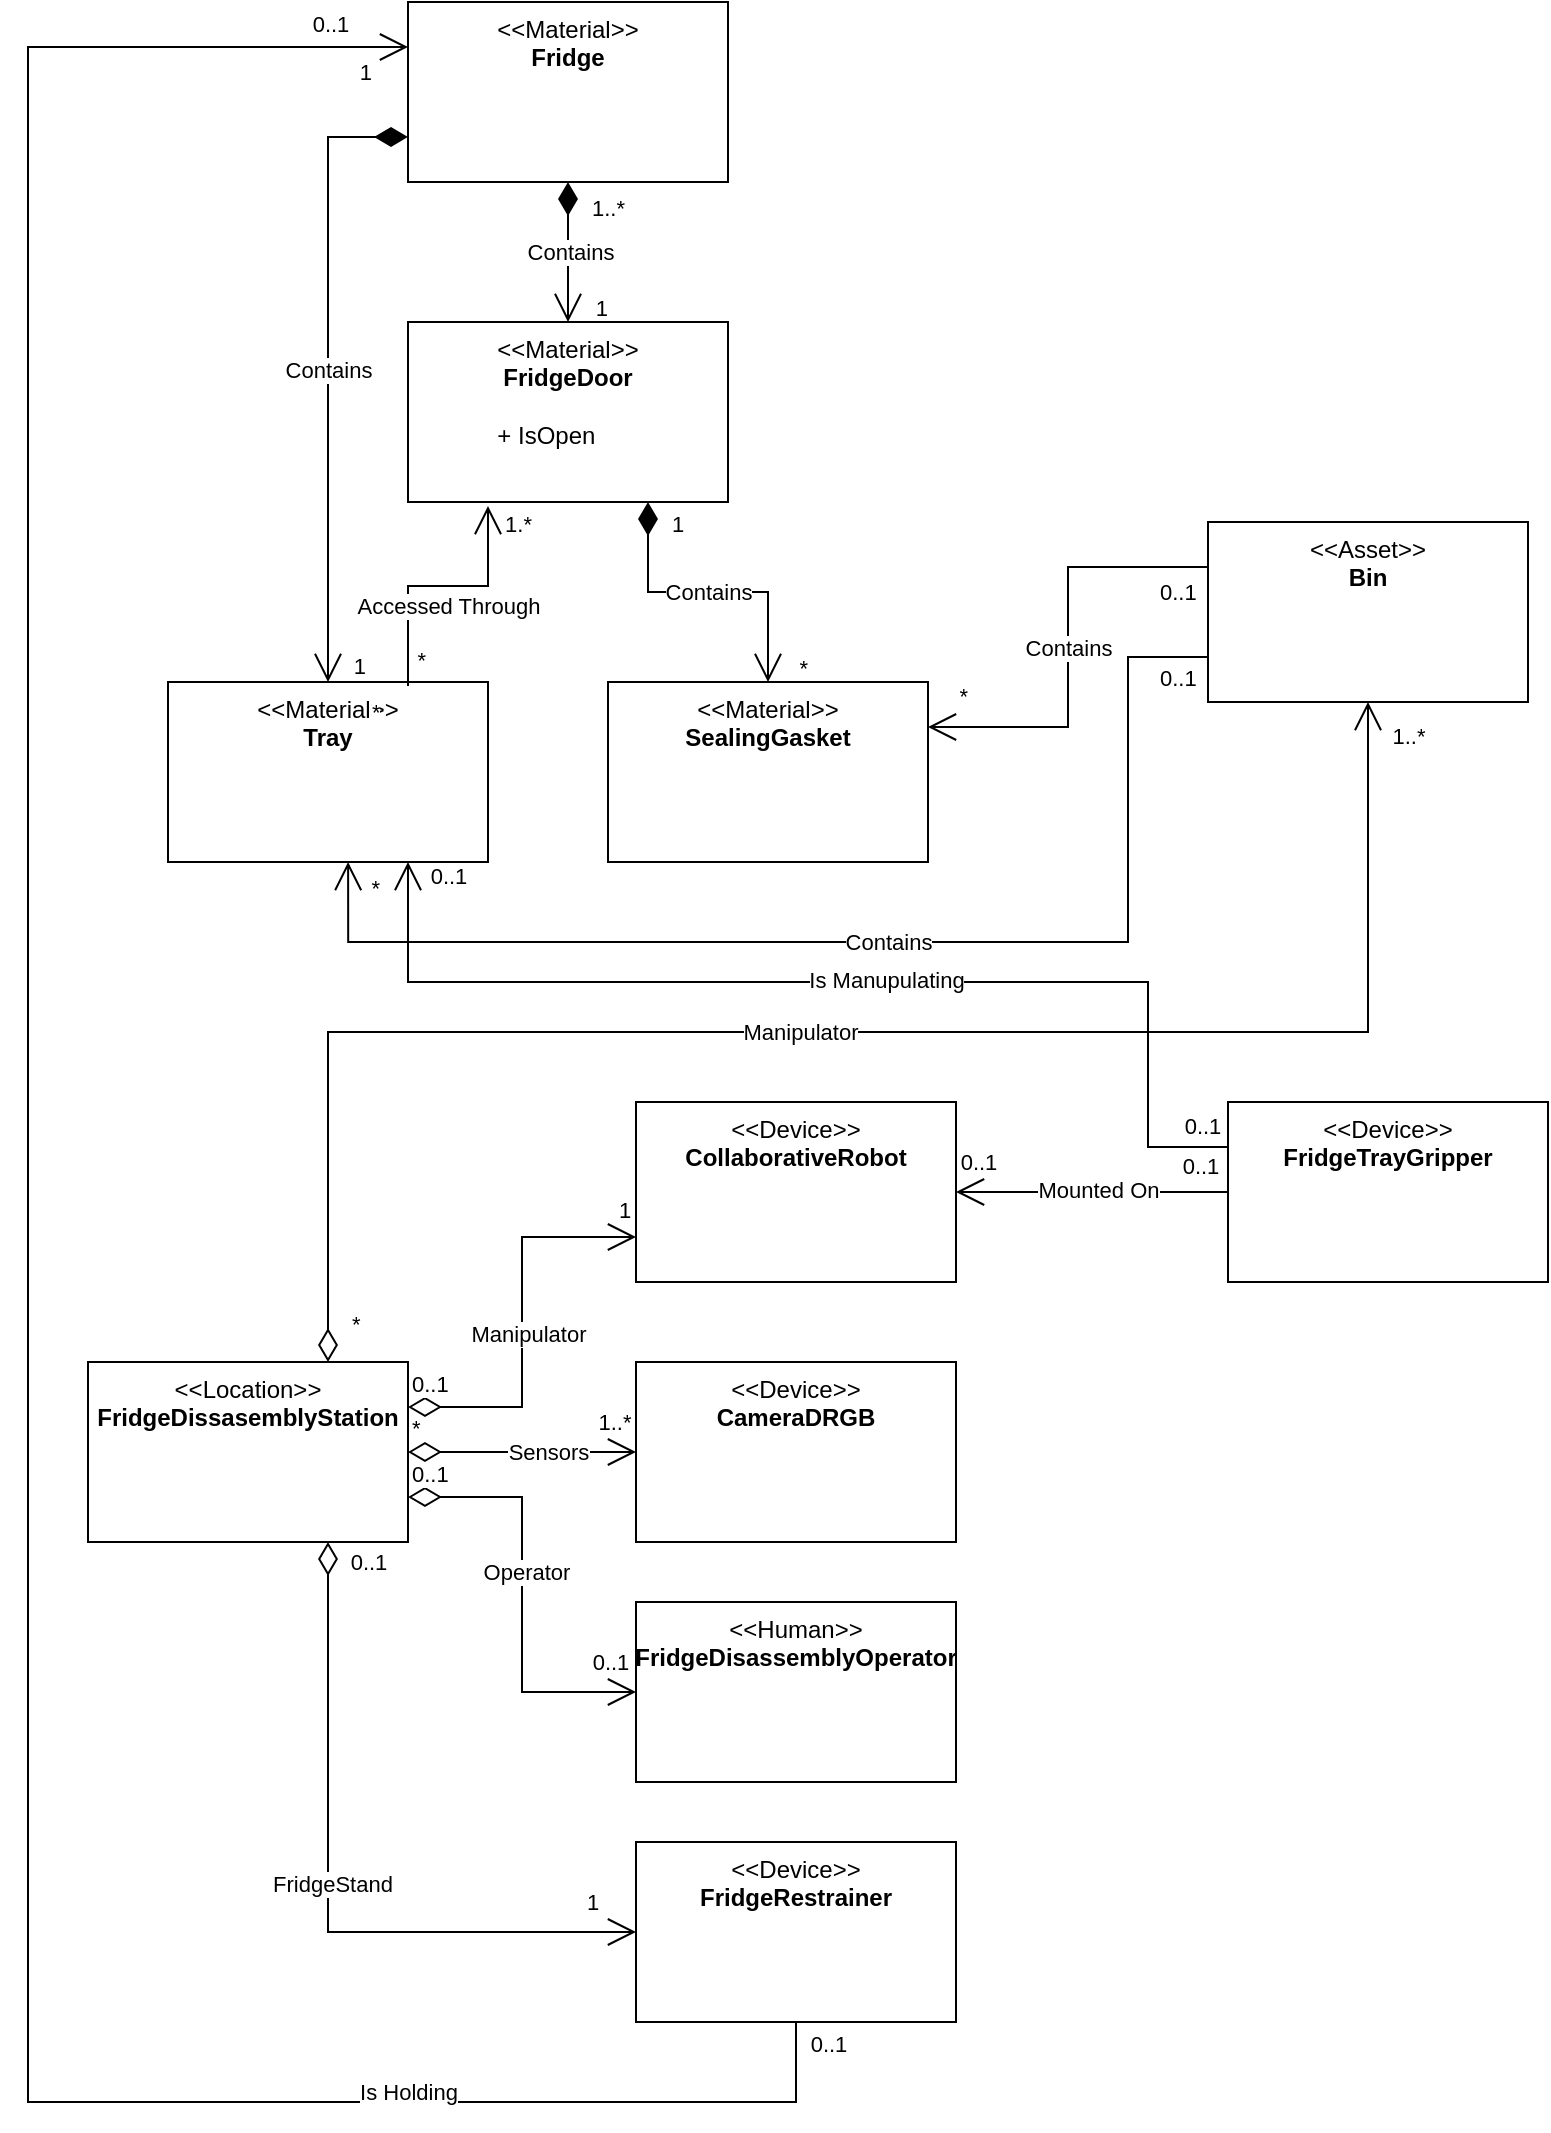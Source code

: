 <mxfile>
    <diagram id="5ndzIFBcv3kogIhG-ttU" name="Page-2">
        <mxGraphModel dx="317" dy="535" grid="1" gridSize="10" guides="1" tooltips="1" connect="1" arrows="1" fold="1" page="1" pageScale="1" pageWidth="827" pageHeight="1169" background="#FFFFFF" math="0" shadow="0">
            <root>
                <mxCell id="0"/>
                <mxCell id="1" parent="0"/>
                <mxCell id="g0vxwZhJh4n-zIle9TFg-7" value="" style="group;fillColor=default;strokeColor=default;rounded=0;fontStyle=1;spacingBottom=0;container=0;" parent="1" vertex="1" connectable="0">
                    <mxGeometry x="320" y="430" width="160" height="90" as="geometry"/>
                </mxCell>
                <mxCell id="g0vxwZhJh4n-zIle9TFg-21" value="0..1" style="endArrow=open;html=1;endSize=12;startArrow=diamondThin;startSize=14;startFill=0;edgeStyle=orthogonalEdgeStyle;align=left;verticalAlign=bottom;rounded=0;exitX=1;exitY=0.25;exitDx=0;exitDy=0;entryX=0;entryY=0.75;entryDx=0;entryDy=0;" parent="1" source="g0vxwZhJh4n-zIle9TFg-19" target="g0vxwZhJh4n-zIle9TFg-11" edge="1">
                    <mxGeometry x="-1" y="3" relative="1" as="geometry">
                        <mxPoint x="240" y="800" as="sourcePoint"/>
                        <mxPoint x="400" y="800" as="targetPoint"/>
                    </mxGeometry>
                </mxCell>
                <mxCell id="g0vxwZhJh4n-zIle9TFg-46" value="Manipulator" style="edgeLabel;html=1;align=center;verticalAlign=middle;resizable=0;points=[];" parent="g0vxwZhJh4n-zIle9TFg-21" vertex="1" connectable="0">
                    <mxGeometry x="-0.058" y="-3" relative="1" as="geometry">
                        <mxPoint as="offset"/>
                    </mxGeometry>
                </mxCell>
                <mxCell id="g0vxwZhJh4n-zIle9TFg-65" value="1" style="edgeLabel;html=1;align=center;verticalAlign=middle;resizable=0;points=[];fontColor=none;" parent="g0vxwZhJh4n-zIle9TFg-21" vertex="1" connectable="0">
                    <mxGeometry x="0.839" y="-2" relative="1" as="geometry">
                        <mxPoint x="10" y="-16" as="offset"/>
                    </mxGeometry>
                </mxCell>
                <mxCell id="g0vxwZhJh4n-zIle9TFg-22" value="*" style="endArrow=open;html=1;endSize=12;startArrow=diamondThin;startSize=14;startFill=0;edgeStyle=orthogonalEdgeStyle;align=left;verticalAlign=bottom;rounded=0;exitX=1;exitY=0.5;exitDx=0;exitDy=0;entryX=0;entryY=0.5;entryDx=0;entryDy=0;" parent="1" source="g0vxwZhJh4n-zIle9TFg-19" target="g0vxwZhJh4n-zIle9TFg-15" edge="1">
                    <mxGeometry x="-1" y="3" relative="1" as="geometry">
                        <mxPoint x="240" y="850" as="sourcePoint"/>
                        <mxPoint x="400" y="850" as="targetPoint"/>
                    </mxGeometry>
                </mxCell>
                <mxCell id="g0vxwZhJh4n-zIle9TFg-47" value="Sensors" style="edgeLabel;html=1;align=center;verticalAlign=middle;resizable=0;points=[];" parent="g0vxwZhJh4n-zIle9TFg-22" vertex="1" connectable="0">
                    <mxGeometry x="0.215" relative="1" as="geometry">
                        <mxPoint as="offset"/>
                    </mxGeometry>
                </mxCell>
                <mxCell id="g0vxwZhJh4n-zIle9TFg-67" value="1..*" style="edgeLabel;html=1;align=center;verticalAlign=middle;resizable=0;points=[];fontColor=none;" parent="g0vxwZhJh4n-zIle9TFg-22" vertex="1" connectable="0">
                    <mxGeometry x="0.808" y="3" relative="1" as="geometry">
                        <mxPoint y="-12" as="offset"/>
                    </mxGeometry>
                </mxCell>
                <mxCell id="g0vxwZhJh4n-zIle9TFg-27" value="0..1" style="endArrow=open;html=1;endSize=12;startArrow=diamondThin;startSize=14;startFill=0;edgeStyle=orthogonalEdgeStyle;align=left;verticalAlign=bottom;rounded=0;exitX=0.75;exitY=1;exitDx=0;exitDy=0;entryX=0;entryY=0.5;entryDx=0;entryDy=0;" parent="1" source="g0vxwZhJh4n-zIle9TFg-19" target="g0vxwZhJh4n-zIle9TFg-24" edge="1">
                    <mxGeometry x="-1" y="3" relative="1" as="geometry">
                        <mxPoint x="230" y="825" as="sourcePoint"/>
                        <mxPoint x="344" y="825" as="targetPoint"/>
                    </mxGeometry>
                </mxCell>
                <mxCell id="g0vxwZhJh4n-zIle9TFg-49" value="FridgeStand" style="edgeLabel;html=1;align=center;verticalAlign=middle;resizable=0;points=[];" parent="g0vxwZhJh4n-zIle9TFg-27" vertex="1" connectable="0">
                    <mxGeometry x="0.114" y="2" relative="1" as="geometry">
                        <mxPoint y="-24" as="offset"/>
                    </mxGeometry>
                </mxCell>
                <mxCell id="g0vxwZhJh4n-zIle9TFg-68" value="1" style="edgeLabel;html=1;align=center;verticalAlign=middle;resizable=0;points=[];fontColor=none;" parent="g0vxwZhJh4n-zIle9TFg-27" vertex="1" connectable="0">
                    <mxGeometry x="0.871" y="2" relative="1" as="geometry">
                        <mxPoint y="-13" as="offset"/>
                    </mxGeometry>
                </mxCell>
                <mxCell id="g0vxwZhJh4n-zIle9TFg-92" value="0..1" style="edgeLabel;html=1;align=center;verticalAlign=middle;resizable=0;points=[];fontColor=none;" parent="g0vxwZhJh4n-zIle9TFg-27" vertex="1" connectable="0">
                    <mxGeometry x="-0.908" y="4" relative="1" as="geometry">
                        <mxPoint x="16" y="-6" as="offset"/>
                    </mxGeometry>
                </mxCell>
                <mxCell id="g0vxwZhJh4n-zIle9TFg-29" value="Contains" style="endArrow=open;html=1;endSize=12;startArrow=diamondThin;startSize=14;startFill=1;edgeStyle=orthogonalEdgeStyle;rounded=0;exitX=0;exitY=0.75;exitDx=0;exitDy=0;entryX=0.5;entryY=0;entryDx=0;entryDy=0;" parent="1" source="g0vxwZhJh4n-zIle9TFg-51" target="g0vxwZhJh4n-zIle9TFg-5" edge="1">
                    <mxGeometry relative="1" as="geometry">
                        <mxPoint x="340" y="540" as="sourcePoint"/>
                        <mxPoint x="500" y="540" as="targetPoint"/>
                    </mxGeometry>
                </mxCell>
                <mxCell id="g0vxwZhJh4n-zIle9TFg-30" value="*" style="edgeLabel;resizable=0;html=1;align=left;verticalAlign=top;" parent="g0vxwZhJh4n-zIle9TFg-29" connectable="0" vertex="1">
                    <mxGeometry x="-1" relative="1" as="geometry">
                        <mxPoint x="10" as="offset"/>
                    </mxGeometry>
                </mxCell>
                <mxCell id="g0vxwZhJh4n-zIle9TFg-31" value="1" style="edgeLabel;resizable=0;html=1;align=right;verticalAlign=top;" parent="g0vxwZhJh4n-zIle9TFg-29" connectable="0" vertex="1">
                    <mxGeometry x="1" relative="1" as="geometry">
                        <mxPoint x="19" y="-21" as="offset"/>
                    </mxGeometry>
                </mxCell>
                <mxCell id="g0vxwZhJh4n-zIle9TFg-33" value="Contains" style="endArrow=open;html=1;endSize=12;startArrow=diamondThin;startSize=14;startFill=1;edgeStyle=orthogonalEdgeStyle;rounded=0;exitX=0.75;exitY=1;exitDx=0;exitDy=0;entryX=0.5;entryY=0;entryDx=0;entryDy=0;" parent="1" source="g0vxwZhJh4n-zIle9TFg-1" target="g0vxwZhJh4n-zIle9TFg-8" edge="1">
                    <mxGeometry relative="1" as="geometry">
                        <mxPoint x="270" y="350" as="sourcePoint"/>
                        <mxPoint x="190" y="440" as="targetPoint"/>
                    </mxGeometry>
                </mxCell>
                <mxCell id="g0vxwZhJh4n-zIle9TFg-34" value="1" style="edgeLabel;resizable=0;html=1;align=left;verticalAlign=top;" parent="g0vxwZhJh4n-zIle9TFg-33" connectable="0" vertex="1">
                    <mxGeometry x="-1" relative="1" as="geometry">
                        <mxPoint x="10" y="-2" as="offset"/>
                    </mxGeometry>
                </mxCell>
                <mxCell id="g0vxwZhJh4n-zIle9TFg-35" value="*" style="edgeLabel;resizable=0;html=1;align=right;verticalAlign=top;" parent="g0vxwZhJh4n-zIle9TFg-33" connectable="0" vertex="1">
                    <mxGeometry x="1" relative="1" as="geometry">
                        <mxPoint x="20" y="-20" as="offset"/>
                    </mxGeometry>
                </mxCell>
                <mxCell id="g0vxwZhJh4n-zIle9TFg-42" value="Contains" style="endArrow=open;html=1;endSize=12;startArrow=none;startSize=14;startFill=0;edgeStyle=orthogonalEdgeStyle;rounded=0;exitX=0;exitY=0.75;exitDx=0;exitDy=0;entryX=0.567;entryY=1.167;entryDx=0;entryDy=0;entryPerimeter=0;" parent="1" source="g0vxwZhJh4n-zIle9TFg-37" edge="1">
                    <mxGeometry x="-0.012" relative="1" as="geometry">
                        <mxPoint x="360" y="360" as="sourcePoint"/>
                        <mxPoint x="190.05" y="520.01" as="targetPoint"/>
                        <Array as="points">
                            <mxPoint x="580" y="418"/>
                            <mxPoint x="580" y="560"/>
                            <mxPoint x="190" y="560"/>
                        </Array>
                        <mxPoint as="offset"/>
                    </mxGeometry>
                </mxCell>
                <mxCell id="g0vxwZhJh4n-zIle9TFg-43" value="0..1" style="edgeLabel;resizable=0;html=1;align=left;verticalAlign=top;" parent="g0vxwZhJh4n-zIle9TFg-42" connectable="0" vertex="1">
                    <mxGeometry x="-1" relative="1" as="geometry">
                        <mxPoint x="-26" y="-3" as="offset"/>
                    </mxGeometry>
                </mxCell>
                <mxCell id="g0vxwZhJh4n-zIle9TFg-44" value="*" style="edgeLabel;resizable=0;html=1;align=right;verticalAlign=top;" parent="g0vxwZhJh4n-zIle9TFg-42" connectable="0" vertex="1">
                    <mxGeometry x="1" relative="1" as="geometry">
                        <mxPoint x="16" as="offset"/>
                    </mxGeometry>
                </mxCell>
                <mxCell id="g0vxwZhJh4n-zIle9TFg-39" value="Contains" style="endArrow=open;html=1;endSize=12;startArrow=none;startSize=14;startFill=0;edgeStyle=orthogonalEdgeStyle;rounded=0;exitX=0;exitY=0.25;exitDx=0;exitDy=0;entryX=1;entryY=0.25;entryDx=0;entryDy=0;" parent="1" source="g0vxwZhJh4n-zIle9TFg-37" target="g0vxwZhJh4n-zIle9TFg-8" edge="1">
                    <mxGeometry relative="1" as="geometry">
                        <mxPoint x="350" y="350" as="sourcePoint"/>
                        <mxPoint x="410" y="440" as="targetPoint"/>
                    </mxGeometry>
                </mxCell>
                <mxCell id="g0vxwZhJh4n-zIle9TFg-40" value="0..1" style="edgeLabel;resizable=0;html=1;align=left;verticalAlign=top;" parent="g0vxwZhJh4n-zIle9TFg-39" connectable="0" vertex="1">
                    <mxGeometry x="-1" relative="1" as="geometry">
                        <mxPoint x="-26" y="-1" as="offset"/>
                    </mxGeometry>
                </mxCell>
                <mxCell id="g0vxwZhJh4n-zIle9TFg-41" value="*" style="edgeLabel;resizable=0;html=1;align=right;verticalAlign=top;" parent="g0vxwZhJh4n-zIle9TFg-39" connectable="0" vertex="1">
                    <mxGeometry x="1" relative="1" as="geometry">
                        <mxPoint x="20" y="-29" as="offset"/>
                    </mxGeometry>
                </mxCell>
                <mxCell id="g0vxwZhJh4n-zIle9TFg-52" value="Contains" style="endArrow=open;html=1;endSize=12;startArrow=diamondThin;startSize=14;startFill=1;edgeStyle=orthogonalEdgeStyle;rounded=0;exitX=0.5;exitY=1;exitDx=0;exitDy=0;" parent="1" source="g0vxwZhJh4n-zIle9TFg-51" edge="1">
                    <mxGeometry relative="1" as="geometry">
                        <mxPoint x="350" y="350" as="sourcePoint"/>
                        <mxPoint x="300" y="250" as="targetPoint"/>
                    </mxGeometry>
                </mxCell>
                <mxCell id="g0vxwZhJh4n-zIle9TFg-53" value="1..*" style="edgeLabel;resizable=0;html=1;align=left;verticalAlign=top;" parent="g0vxwZhJh4n-zIle9TFg-52" connectable="0" vertex="1">
                    <mxGeometry x="-1" relative="1" as="geometry">
                        <mxPoint x="10" as="offset"/>
                    </mxGeometry>
                </mxCell>
                <mxCell id="g0vxwZhJh4n-zIle9TFg-54" value="1" style="edgeLabel;resizable=0;html=1;align=right;verticalAlign=top;" parent="g0vxwZhJh4n-zIle9TFg-52" connectable="0" vertex="1">
                    <mxGeometry x="1" relative="1" as="geometry">
                        <mxPoint x="20" y="-20" as="offset"/>
                    </mxGeometry>
                </mxCell>
                <mxCell id="g0vxwZhJh4n-zIle9TFg-51" value="&lt;span style=&quot;font-weight: 400;&quot;&gt;&amp;lt;&amp;lt;Material&amp;gt;&amp;gt;&lt;/span&gt;&lt;br&gt;Fridge" style="rounded=0;whiteSpace=wrap;html=1;fontStyle=1;spacingBottom=0;verticalAlign=top;" parent="1" vertex="1">
                    <mxGeometry x="220" y="90" width="160" height="90" as="geometry"/>
                </mxCell>
                <mxCell id="g0vxwZhJh4n-zIle9TFg-1" value="&lt;span style=&quot;font-weight: 400;&quot;&gt;&amp;lt;&amp;lt;Material&amp;gt;&amp;gt;&lt;/span&gt;&lt;br&gt;FridgeDoor&lt;br&gt;&lt;div style=&quot;text-align: left;&quot;&gt;&lt;span style=&quot;font-weight: normal; background-color: initial;&quot;&gt;&lt;br&gt;&lt;/span&gt;&lt;/div&gt;&lt;div style=&quot;text-align: left;&quot;&gt;&lt;span style=&quot;font-weight: normal; background-color: initial;&quot;&gt;+ IsOpen&lt;/span&gt;&lt;/div&gt;" style="rounded=0;whiteSpace=wrap;html=1;fontStyle=1;spacingBottom=0;verticalAlign=top;" parent="1" vertex="1">
                    <mxGeometry x="220" y="250" width="160" height="90" as="geometry"/>
                </mxCell>
                <mxCell id="g0vxwZhJh4n-zIle9TFg-5" value="&lt;span style=&quot;font-weight: 400;&quot;&gt;&amp;lt;&amp;lt;Material&amp;gt;&amp;gt;&lt;/span&gt;&lt;br&gt;Tray" style="rounded=0;whiteSpace=wrap;html=1;fontStyle=1;spacingBottom=0;verticalAlign=top;" parent="1" vertex="1">
                    <mxGeometry x="100" y="430" width="160" height="90" as="geometry"/>
                </mxCell>
                <mxCell id="g0vxwZhJh4n-zIle9TFg-8" value="&lt;span style=&quot;font-weight: normal;&quot;&gt;&amp;lt;&amp;lt;Material&amp;gt;&amp;gt;&lt;/span&gt;&lt;br&gt;SealingGasket" style="rounded=0;whiteSpace=wrap;html=1;fontStyle=1;spacingBottom=0;verticalAlign=top;" parent="1" vertex="1">
                    <mxGeometry x="320" y="430" width="160" height="90" as="geometry"/>
                </mxCell>
                <mxCell id="g0vxwZhJh4n-zIle9TFg-37" value="&lt;span style=&quot;font-weight: normal;&quot;&gt;&amp;lt;&amp;lt;Asset&amp;gt;&amp;gt;&lt;/span&gt;&lt;br&gt;Bin" style="rounded=0;whiteSpace=wrap;html=1;fontStyle=1;spacingBottom=0;verticalAlign=top;" parent="1" vertex="1">
                    <mxGeometry x="620" y="350" width="160" height="90" as="geometry"/>
                </mxCell>
                <mxCell id="g0vxwZhJh4n-zIle9TFg-11" value="&lt;span style=&quot;font-weight: normal;&quot;&gt;&amp;lt;&amp;lt;Device&amp;gt;&amp;gt;&lt;/span&gt;&lt;br&gt;CollaborativeRobot" style="rounded=0;whiteSpace=wrap;html=1;fontStyle=1;spacingBottom=0;verticalAlign=top;" parent="1" vertex="1">
                    <mxGeometry x="334" y="640" width="160" height="90" as="geometry"/>
                </mxCell>
                <mxCell id="g0vxwZhJh4n-zIle9TFg-15" value="&lt;span style=&quot;font-weight: normal;&quot;&gt;&amp;lt;&amp;lt;Device&amp;gt;&amp;gt;&lt;/span&gt;&lt;br&gt;CameraDRGB" style="rounded=0;whiteSpace=wrap;html=1;fontStyle=1;spacingBottom=0;verticalAlign=top;" parent="1" vertex="1">
                    <mxGeometry x="334" y="770" width="160" height="90" as="geometry"/>
                </mxCell>
                <mxCell id="g0vxwZhJh4n-zIle9TFg-24" value="&lt;span style=&quot;font-weight: normal;&quot;&gt;&amp;lt;&amp;lt;Device&amp;gt;&amp;gt;&lt;br&gt;&lt;/span&gt;FridgeRestrainer" style="rounded=0;whiteSpace=wrap;html=1;fontStyle=1;spacingBottom=0;verticalAlign=top;" parent="1" vertex="1">
                    <mxGeometry x="334" y="1010" width="160" height="90" as="geometry"/>
                </mxCell>
                <mxCell id="g0vxwZhJh4n-zIle9TFg-19" value="&lt;span style=&quot;font-weight: normal;&quot;&gt;&amp;lt;&amp;lt;Location&amp;gt;&amp;gt;&lt;/span&gt;&lt;br&gt;FridgeDissasemblyStation" style="rounded=0;whiteSpace=wrap;html=1;fontStyle=1;spacingBottom=0;verticalAlign=top;" parent="1" vertex="1">
                    <mxGeometry x="60" y="770" width="160" height="90" as="geometry"/>
                </mxCell>
                <mxCell id="g0vxwZhJh4n-zIle9TFg-55" value="Accessed Through" style="endArrow=open;html=1;endSize=12;startArrow=none;startSize=14;startFill=0;edgeStyle=orthogonalEdgeStyle;rounded=0;exitX=0.75;exitY=0;exitDx=0;exitDy=0;entryX=0.25;entryY=1;entryDx=0;entryDy=0;" parent="1" edge="1">
                    <mxGeometry x="0.076" y="-10" relative="1" as="geometry">
                        <mxPoint x="220" y="432" as="sourcePoint"/>
                        <mxPoint x="260" y="342" as="targetPoint"/>
                        <Array as="points">
                            <mxPoint x="220" y="382"/>
                            <mxPoint x="260" y="382"/>
                        </Array>
                        <mxPoint as="offset"/>
                    </mxGeometry>
                </mxCell>
                <mxCell id="g0vxwZhJh4n-zIle9TFg-56" value="*" style="edgeLabel;resizable=0;html=1;align=left;verticalAlign=top;" parent="g0vxwZhJh4n-zIle9TFg-55" connectable="0" vertex="1">
                    <mxGeometry x="-1" relative="1" as="geometry">
                        <mxPoint x="-20" as="offset"/>
                    </mxGeometry>
                </mxCell>
                <mxCell id="g0vxwZhJh4n-zIle9TFg-58" value="*" style="edgeLabel;resizable=0;html=1;align=right;verticalAlign=top;" parent="1" connectable="0" vertex="1">
                    <mxGeometry x="229.0" y="406.005" as="geometry"/>
                </mxCell>
                <mxCell id="g0vxwZhJh4n-zIle9TFg-59" value="1.*" style="edgeLabel;resizable=0;html=1;align=right;verticalAlign=top;" parent="1" connectable="0" vertex="1">
                    <mxGeometry x="282.0" y="338.005" as="geometry"/>
                </mxCell>
                <mxCell id="g0vxwZhJh4n-zIle9TFg-60" value="1" style="edgeLabel;resizable=0;html=1;align=right;verticalAlign=top;" parent="1" connectable="0" vertex="1">
                    <mxGeometry x="202.0" y="112.001" as="geometry"/>
                </mxCell>
                <mxCell id="g0vxwZhJh4n-zIle9TFg-63" value="*" style="endArrow=open;html=1;endSize=12;startArrow=diamondThin;startSize=14;startFill=0;edgeStyle=orthogonalEdgeStyle;align=left;verticalAlign=bottom;rounded=0;exitX=0.75;exitY=0;exitDx=0;exitDy=0;entryX=0.5;entryY=1;entryDx=0;entryDy=0;" parent="1" source="g0vxwZhJh4n-zIle9TFg-19" target="g0vxwZhJh4n-zIle9TFg-37" edge="1">
                    <mxGeometry x="-0.977" y="-10" relative="1" as="geometry">
                        <mxPoint x="230" y="802.5" as="sourcePoint"/>
                        <mxPoint x="344" y="695" as="targetPoint"/>
                        <mxPoint as="offset"/>
                    </mxGeometry>
                </mxCell>
                <mxCell id="g0vxwZhJh4n-zIle9TFg-64" value="Manipulator" style="edgeLabel;html=1;align=center;verticalAlign=middle;resizable=0;points=[];" parent="g0vxwZhJh4n-zIle9TFg-63" vertex="1" connectable="0">
                    <mxGeometry x="-0.058" y="-3" relative="1" as="geometry">
                        <mxPoint y="-3" as="offset"/>
                    </mxGeometry>
                </mxCell>
                <mxCell id="g0vxwZhJh4n-zIle9TFg-69" value="1..*" style="edgeLabel;html=1;align=center;verticalAlign=middle;resizable=0;points=[];fontColor=none;" parent="g0vxwZhJh4n-zIle9TFg-63" vertex="1" connectable="0">
                    <mxGeometry x="0.96" relative="1" as="geometry">
                        <mxPoint x="20" as="offset"/>
                    </mxGeometry>
                </mxCell>
                <mxCell id="g0vxwZhJh4n-zIle9TFg-70" value="&lt;span style=&quot;font-weight: normal;&quot;&gt;&amp;lt;&amp;lt;Device&amp;gt;&amp;gt;&lt;/span&gt;&lt;br&gt;FridgeTrayGripper" style="rounded=0;whiteSpace=wrap;html=1;fontStyle=1;spacingBottom=0;verticalAlign=top;" parent="1" vertex="1">
                    <mxGeometry x="630" y="640" width="160" height="90" as="geometry"/>
                </mxCell>
                <mxCell id="g0vxwZhJh4n-zIle9TFg-75" value="" style="endArrow=open;endFill=1;endSize=12;html=1;rounded=0;fontColor=none;exitX=0;exitY=0.5;exitDx=0;exitDy=0;entryX=1;entryY=0.5;entryDx=0;entryDy=0;" parent="1" source="g0vxwZhJh4n-zIle9TFg-70" target="g0vxwZhJh4n-zIle9TFg-11" edge="1">
                    <mxGeometry width="160" relative="1" as="geometry">
                        <mxPoint x="540" y="780" as="sourcePoint"/>
                        <mxPoint x="700" y="780" as="targetPoint"/>
                    </mxGeometry>
                </mxCell>
                <mxCell id="g0vxwZhJh4n-zIle9TFg-78" value="Mounted On" style="edgeLabel;html=1;align=center;verticalAlign=middle;resizable=0;points=[];fontColor=none;" parent="g0vxwZhJh4n-zIle9TFg-75" vertex="1" connectable="0">
                    <mxGeometry x="-0.229" y="-1" relative="1" as="geometry">
                        <mxPoint x="-13" as="offset"/>
                    </mxGeometry>
                </mxCell>
                <mxCell id="g0vxwZhJh4n-zIle9TFg-79" value="0..1" style="edgeLabel;html=1;align=center;verticalAlign=middle;resizable=0;points=[];fontColor=none;" parent="g0vxwZhJh4n-zIle9TFg-75" vertex="1" connectable="0">
                    <mxGeometry x="0.846" relative="1" as="geometry">
                        <mxPoint y="-15" as="offset"/>
                    </mxGeometry>
                </mxCell>
                <mxCell id="g0vxwZhJh4n-zIle9TFg-81" value="0..1" style="edgeLabel;html=1;align=center;verticalAlign=middle;resizable=0;points=[];fontColor=none;" parent="1" vertex="1" connectable="0">
                    <mxGeometry x="514.483" y="680" as="geometry">
                        <mxPoint x="101" y="-8" as="offset"/>
                    </mxGeometry>
                </mxCell>
                <mxCell id="g0vxwZhJh4n-zIle9TFg-82" value="" style="endArrow=open;endFill=1;endSize=12;html=1;rounded=0;fontColor=none;exitX=0;exitY=0.25;exitDx=0;exitDy=0;entryX=0.75;entryY=1;entryDx=0;entryDy=0;edgeStyle=orthogonalEdgeStyle;" parent="1" source="g0vxwZhJh4n-zIle9TFg-70" target="g0vxwZhJh4n-zIle9TFg-5" edge="1">
                    <mxGeometry width="160" relative="1" as="geometry">
                        <mxPoint x="640.0" y="695" as="sourcePoint"/>
                        <mxPoint x="504" y="695" as="targetPoint"/>
                        <Array as="points">
                            <mxPoint x="590" y="662"/>
                            <mxPoint x="590" y="580"/>
                            <mxPoint x="220" y="580"/>
                        </Array>
                    </mxGeometry>
                </mxCell>
                <mxCell id="g0vxwZhJh4n-zIle9TFg-83" value="Is Manupulating" style="edgeLabel;html=1;align=center;verticalAlign=middle;resizable=0;points=[];fontColor=none;" parent="g0vxwZhJh4n-zIle9TFg-82" vertex="1" connectable="0">
                    <mxGeometry x="-0.229" y="-1" relative="1" as="geometry">
                        <mxPoint x="-41" as="offset"/>
                    </mxGeometry>
                </mxCell>
                <mxCell id="g0vxwZhJh4n-zIle9TFg-84" value="0..1" style="edgeLabel;html=1;align=center;verticalAlign=middle;resizable=0;points=[];fontColor=none;" parent="g0vxwZhJh4n-zIle9TFg-82" vertex="1" connectable="0">
                    <mxGeometry x="0.846" relative="1" as="geometry">
                        <mxPoint x="20" y="-36" as="offset"/>
                    </mxGeometry>
                </mxCell>
                <mxCell id="g0vxwZhJh4n-zIle9TFg-85" value="0..1" style="edgeLabel;html=1;align=center;verticalAlign=middle;resizable=0;points=[];fontColor=none;" parent="g0vxwZhJh4n-zIle9TFg-82" vertex="1" connectable="0">
                    <mxGeometry x="-0.807" y="-1" relative="1" as="geometry">
                        <mxPoint x="26" y="3" as="offset"/>
                    </mxGeometry>
                </mxCell>
                <mxCell id="g0vxwZhJh4n-zIle9TFg-87" value="" style="endArrow=open;endFill=1;endSize=12;html=1;rounded=0;fontColor=none;exitX=0.5;exitY=1;exitDx=0;exitDy=0;edgeStyle=orthogonalEdgeStyle;entryX=0;entryY=0.25;entryDx=0;entryDy=0;" parent="1" source="g0vxwZhJh4n-zIle9TFg-24" target="g0vxwZhJh4n-zIle9TFg-51" edge="1">
                    <mxGeometry width="160" relative="1" as="geometry">
                        <mxPoint x="640.0" y="695" as="sourcePoint"/>
                        <mxPoint x="40" y="97.241" as="targetPoint"/>
                        <Array as="points">
                            <mxPoint x="414" y="1140"/>
                            <mxPoint x="30" y="1140"/>
                            <mxPoint x="30" y="113"/>
                        </Array>
                    </mxGeometry>
                </mxCell>
                <mxCell id="g0vxwZhJh4n-zIle9TFg-88" value="Is Holding" style="edgeLabel;html=1;align=center;verticalAlign=middle;resizable=0;points=[];fontColor=none;" parent="g0vxwZhJh4n-zIle9TFg-87" vertex="1" connectable="0">
                    <mxGeometry x="-0.229" y="-1" relative="1" as="geometry">
                        <mxPoint x="189" y="204" as="offset"/>
                    </mxGeometry>
                </mxCell>
                <mxCell id="g0vxwZhJh4n-zIle9TFg-89" value="0..1" style="edgeLabel;html=1;align=center;verticalAlign=middle;resizable=0;points=[];fontColor=none;" parent="g0vxwZhJh4n-zIle9TFg-87" vertex="1" connectable="0">
                    <mxGeometry x="0.846" relative="1" as="geometry">
                        <mxPoint x="87" y="-12" as="offset"/>
                    </mxGeometry>
                </mxCell>
                <mxCell id="g0vxwZhJh4n-zIle9TFg-90" value="0..1" style="edgeLabel;html=1;align=center;verticalAlign=middle;resizable=0;points=[];fontColor=none;" parent="g0vxwZhJh4n-zIle9TFg-87" vertex="1" connectable="0">
                    <mxGeometry x="-0.932" y="-1" relative="1" as="geometry">
                        <mxPoint x="32" y="-28" as="offset"/>
                    </mxGeometry>
                </mxCell>
                <mxCell id="g0vxwZhJh4n-zIle9TFg-91" value="&lt;span style=&quot;font-weight: normal;&quot;&gt;&amp;lt;&amp;lt;Human&amp;gt;&amp;gt;&lt;br&gt;&lt;/span&gt;FridgeDisassemblyOperator" style="rounded=0;whiteSpace=wrap;html=1;fontStyle=1;spacingBottom=0;verticalAlign=top;" parent="1" vertex="1">
                    <mxGeometry x="334" y="890" width="160" height="90" as="geometry"/>
                </mxCell>
                <mxCell id="g0vxwZhJh4n-zIle9TFg-93" value="0..1" style="endArrow=open;html=1;endSize=12;startArrow=diamondThin;startSize=14;startFill=0;edgeStyle=orthogonalEdgeStyle;align=left;verticalAlign=bottom;rounded=0;exitX=1;exitY=0.75;exitDx=0;exitDy=0;entryX=0;entryY=0.5;entryDx=0;entryDy=0;" parent="1" source="g0vxwZhJh4n-zIle9TFg-19" target="g0vxwZhJh4n-zIle9TFg-91" edge="1">
                    <mxGeometry x="-1" y="3" relative="1" as="geometry">
                        <mxPoint x="190" y="870" as="sourcePoint"/>
                        <mxPoint x="344" y="1065" as="targetPoint"/>
                    </mxGeometry>
                </mxCell>
                <mxCell id="g0vxwZhJh4n-zIle9TFg-94" value="Operator" style="edgeLabel;html=1;align=center;verticalAlign=middle;resizable=0;points=[];" parent="g0vxwZhJh4n-zIle9TFg-93" vertex="1" connectable="0">
                    <mxGeometry x="0.114" y="2" relative="1" as="geometry">
                        <mxPoint y="-24" as="offset"/>
                    </mxGeometry>
                </mxCell>
                <mxCell id="g0vxwZhJh4n-zIle9TFg-95" value="0..1" style="edgeLabel;html=1;align=center;verticalAlign=middle;resizable=0;points=[];fontColor=none;" parent="g0vxwZhJh4n-zIle9TFg-93" vertex="1" connectable="0">
                    <mxGeometry x="0.871" y="2" relative="1" as="geometry">
                        <mxPoint y="-13" as="offset"/>
                    </mxGeometry>
                </mxCell>
            </root>
        </mxGraphModel>
    </diagram>
</mxfile>